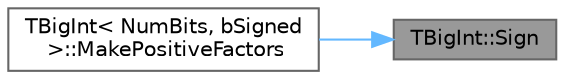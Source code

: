 digraph "TBigInt::Sign"
{
 // INTERACTIVE_SVG=YES
 // LATEX_PDF_SIZE
  bgcolor="transparent";
  edge [fontname=Helvetica,fontsize=10,labelfontname=Helvetica,labelfontsize=10];
  node [fontname=Helvetica,fontsize=10,shape=box,height=0.2,width=0.4];
  rankdir="RL";
  Node1 [id="Node000001",label="TBigInt::Sign",height=0.2,width=0.4,color="gray40", fillcolor="grey60", style="filled", fontcolor="black",tooltip="Returns the sign of this integer."];
  Node1 -> Node2 [id="edge1_Node000001_Node000002",dir="back",color="steelblue1",style="solid",tooltip=" "];
  Node2 [id="Node000002",label="TBigInt\< NumBits, bSigned\l \>::MakePositiveFactors",height=0.2,width=0.4,color="grey40", fillcolor="white", style="filled",URL="$d1/db0/classTBigInt.html#aabf623e8d785aebeef0988d25c91f185",tooltip=" "];
}
